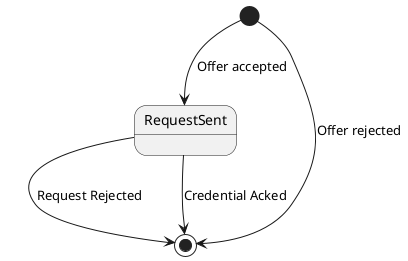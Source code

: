 @startuml

[*] --> RequestSent : Offer accepted
[*] --> [*] : Offer rejected
RequestSent --> [*] : Request Rejected
RequestSent --> [*] : Credential Acked

@enduml